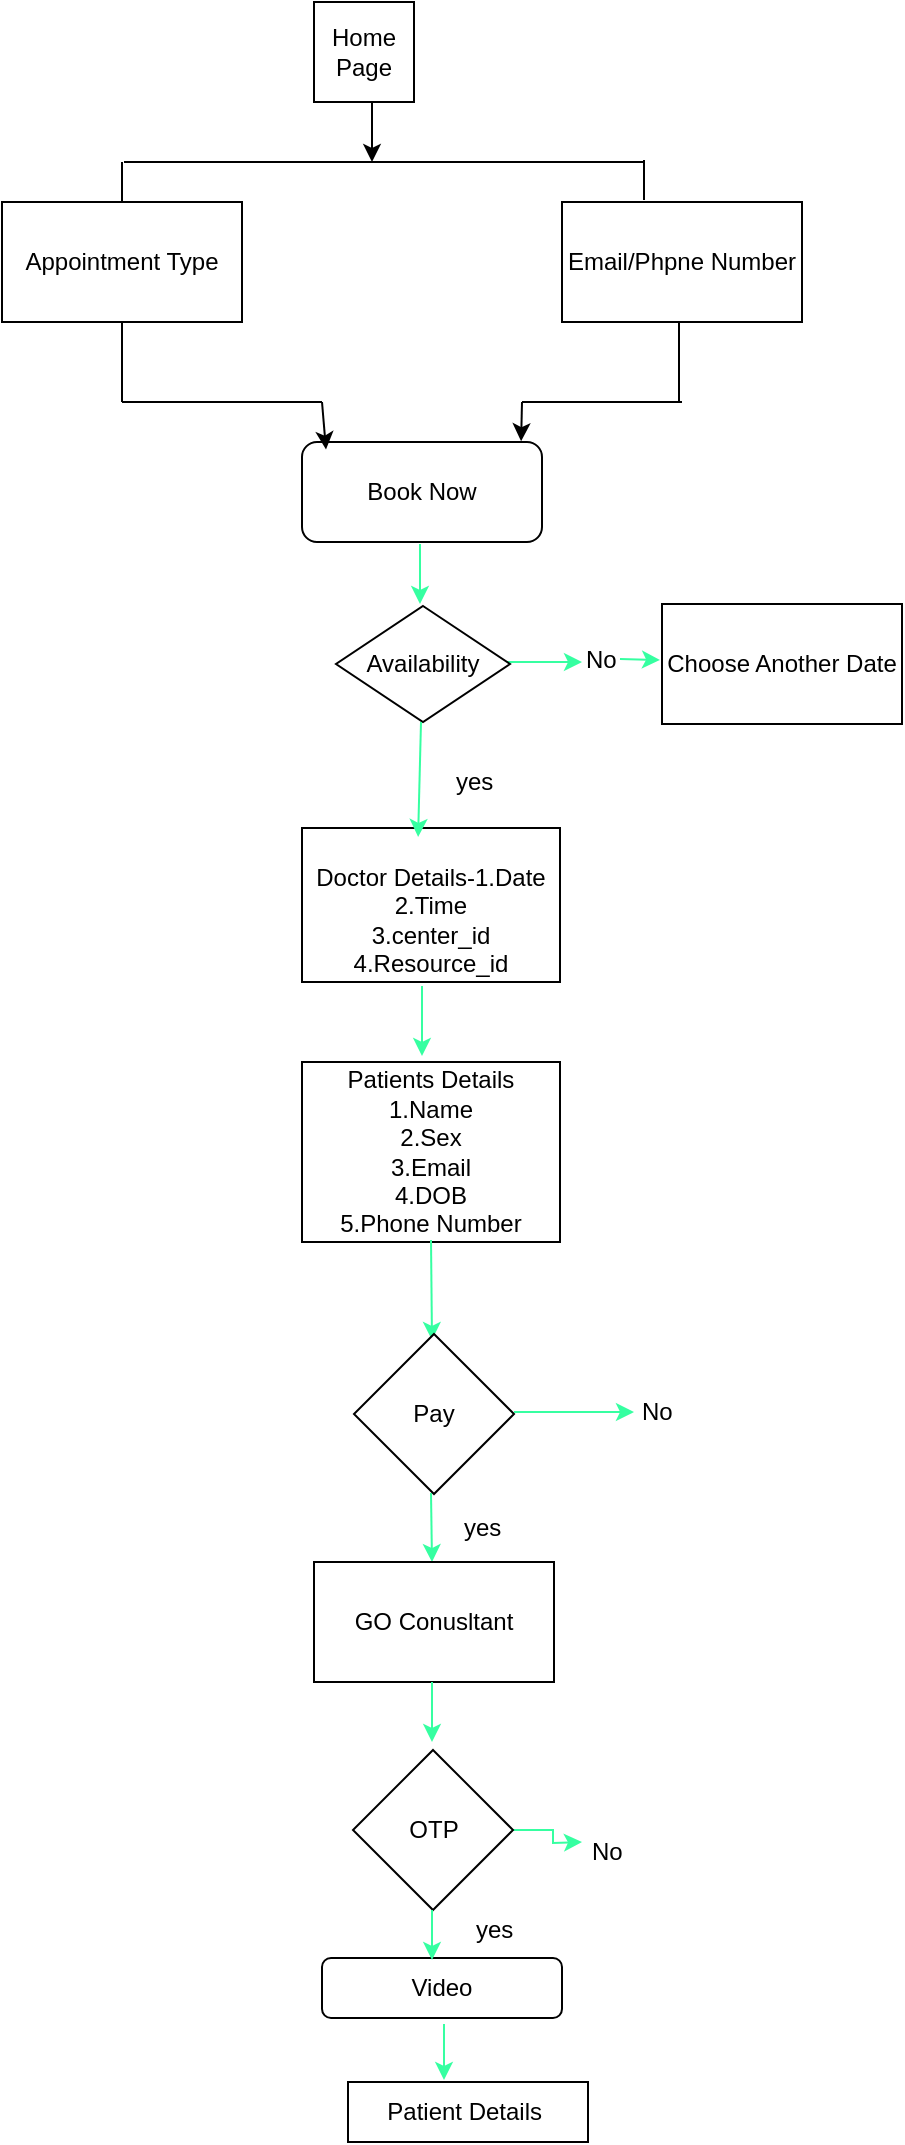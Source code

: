 <mxfile pages="1" version="11.2.8" type="github"><diagram id="wDjT5f-0LZnfH6wsKTeo" name="Page-1"><mxGraphModel dx="703" dy="469" grid="1" gridSize="10" guides="1" tooltips="1" connect="1" arrows="1" fold="1" page="1" pageScale="1" pageWidth="850" pageHeight="1100" math="0" shadow="0"><root><mxCell id="0"/><mxCell id="1" parent="0"/><mxCell id="uQwkvHhD4aGC_SA5wRYW-1" value="Home Page" style="whiteSpace=wrap;html=1;aspect=fixed;" parent="1" vertex="1"><mxGeometry x="236" y="20" width="50" height="50" as="geometry"/></mxCell><mxCell id="uQwkvHhD4aGC_SA5wRYW-2" value="" style="endArrow=classic;html=1;exitX=0.5;exitY=1;exitDx=0;exitDy=0;" parent="1" edge="1"><mxGeometry width="50" height="50" relative="1" as="geometry"><mxPoint x="265" y="70" as="sourcePoint"/><mxPoint x="265" y="100" as="targetPoint"/></mxGeometry></mxCell><mxCell id="uQwkvHhD4aGC_SA5wRYW-5" value="" style="endArrow=none;html=1;" parent="1" edge="1"><mxGeometry width="50" height="50" relative="1" as="geometry"><mxPoint x="141" y="100" as="sourcePoint"/><mxPoint x="401" y="100" as="targetPoint"/></mxGeometry></mxCell><mxCell id="uQwkvHhD4aGC_SA5wRYW-7" value="Email/Phpne Number" style="rounded=0;whiteSpace=wrap;html=1;" parent="1" vertex="1"><mxGeometry x="360" y="120" width="120" height="60" as="geometry"/></mxCell><mxCell id="uQwkvHhD4aGC_SA5wRYW-8" value="Appointment Type" style="rounded=0;whiteSpace=wrap;html=1;" parent="1" vertex="1"><mxGeometry x="80" y="120" width="120" height="60" as="geometry"/></mxCell><mxCell id="uQwkvHhD4aGC_SA5wRYW-9" value="" style="endArrow=none;html=1;" parent="1" source="uQwkvHhD4aGC_SA5wRYW-8" edge="1"><mxGeometry width="50" height="50" relative="1" as="geometry"><mxPoint x="90" y="130" as="sourcePoint"/><mxPoint x="140" y="100" as="targetPoint"/></mxGeometry></mxCell><mxCell id="uQwkvHhD4aGC_SA5wRYW-11" value="" style="endArrow=none;html=1;" parent="1" edge="1"><mxGeometry width="50" height="50" relative="1" as="geometry"><mxPoint x="401" y="119" as="sourcePoint"/><mxPoint x="401" y="99" as="targetPoint"/></mxGeometry></mxCell><mxCell id="uQwkvHhD4aGC_SA5wRYW-12" value="" style="endArrow=none;html=1;entryX=0.5;entryY=1;entryDx=0;entryDy=0;" parent="1" target="uQwkvHhD4aGC_SA5wRYW-8" edge="1"><mxGeometry width="50" height="50" relative="1" as="geometry"><mxPoint x="140" y="220" as="sourcePoint"/><mxPoint x="130" y="200" as="targetPoint"/></mxGeometry></mxCell><mxCell id="uQwkvHhD4aGC_SA5wRYW-13" value="" style="endArrow=none;html=1;entryX=0.5;entryY=1;entryDx=0;entryDy=0;" parent="1" edge="1"><mxGeometry width="50" height="50" relative="1" as="geometry"><mxPoint x="418.5" y="220" as="sourcePoint"/><mxPoint x="418.5" y="180" as="targetPoint"/></mxGeometry></mxCell><mxCell id="uQwkvHhD4aGC_SA5wRYW-14" value="" style="endArrow=none;html=1;" parent="1" edge="1"><mxGeometry width="50" height="50" relative="1" as="geometry"><mxPoint x="140" y="220" as="sourcePoint"/><mxPoint x="240" y="220" as="targetPoint"/></mxGeometry></mxCell><mxCell id="uQwkvHhD4aGC_SA5wRYW-16" value="" style="endArrow=none;html=1;" parent="1" edge="1"><mxGeometry width="50" height="50" relative="1" as="geometry"><mxPoint x="340" y="220" as="sourcePoint"/><mxPoint x="420" y="220" as="targetPoint"/></mxGeometry></mxCell><mxCell id="uQwkvHhD4aGC_SA5wRYW-20" value="Book Now" style="rounded=1;whiteSpace=wrap;html=1;" parent="1" vertex="1"><mxGeometry x="230" y="240" width="120" height="50" as="geometry"/></mxCell><mxCell id="uQwkvHhD4aGC_SA5wRYW-23" value="" style="endArrow=classic;html=1;entryX=0.1;entryY=0.075;entryDx=0;entryDy=0;entryPerimeter=0;" parent="1" target="uQwkvHhD4aGC_SA5wRYW-20" edge="1"><mxGeometry width="50" height="50" relative="1" as="geometry"><mxPoint x="240" y="220" as="sourcePoint"/><mxPoint x="80" y="440" as="targetPoint"/></mxGeometry></mxCell><mxCell id="uQwkvHhD4aGC_SA5wRYW-24" value="" style="endArrow=classic;html=1;entryX=0.913;entryY=-0.008;entryDx=0;entryDy=0;entryPerimeter=0;" parent="1" target="uQwkvHhD4aGC_SA5wRYW-20" edge="1"><mxGeometry width="50" height="50" relative="1" as="geometry"><mxPoint x="340" y="220" as="sourcePoint"/><mxPoint x="340" y="238" as="targetPoint"/></mxGeometry></mxCell><mxCell id="uQwkvHhD4aGC_SA5wRYW-28" value="" style="endArrow=classic;html=1;strokeColor=#36FFA1;" parent="1" edge="1"><mxGeometry width="50" height="50" relative="1" as="geometry"><mxPoint x="331" y="350" as="sourcePoint"/><mxPoint x="370" y="350" as="targetPoint"/></mxGeometry></mxCell><mxCell id="uQwkvHhD4aGC_SA5wRYW-29" value="No" style="text;html=1;resizable=0;points=[];autosize=1;align=left;verticalAlign=top;spacingTop=-4;" parent="1" vertex="1"><mxGeometry x="370" y="339" width="30" height="20" as="geometry"/></mxCell><mxCell id="uQwkvHhD4aGC_SA5wRYW-30" value="" style="endArrow=classic;html=1;strokeColor=#36FFA1;" parent="1" edge="1"><mxGeometry width="50" height="50" relative="1" as="geometry"><mxPoint x="289" y="291" as="sourcePoint"/><mxPoint x="289" y="321" as="targetPoint"/></mxGeometry></mxCell><mxCell id="uQwkvHhD4aGC_SA5wRYW-31" value="Availability" style="rhombus;whiteSpace=wrap;html=1;" parent="1" vertex="1"><mxGeometry x="247" y="322" width="87" height="58" as="geometry"/></mxCell><mxCell id="uQwkvHhD4aGC_SA5wRYW-38" value="yes" style="text;html=1;resizable=0;points=[];autosize=1;align=left;verticalAlign=top;spacingTop=-4;" parent="1" vertex="1"><mxGeometry x="305" y="400" width="30" height="20" as="geometry"/></mxCell><mxCell id="uQwkvHhD4aGC_SA5wRYW-40" value="&lt;br&gt;&lt;br&gt;Doctor Details-1.Date&lt;br&gt;2.Time&lt;br&gt;3.center_id&lt;br&gt;4.Resource_id&lt;br&gt;&lt;br&gt;" style="rounded=0;whiteSpace=wrap;html=1;" parent="1" vertex="1"><mxGeometry x="230" y="433" width="129" height="77" as="geometry"/></mxCell><mxCell id="uQwkvHhD4aGC_SA5wRYW-42" value="" style="endArrow=classic;html=1;strokeColor=#36FFA1;entryX=0.45;entryY=0.058;entryDx=0;entryDy=0;entryPerimeter=0;" parent="1" target="uQwkvHhD4aGC_SA5wRYW-40" edge="1"><mxGeometry width="50" height="50" relative="1" as="geometry"><mxPoint x="289.5" y="380" as="sourcePoint"/><mxPoint x="289.5" y="420" as="targetPoint"/></mxGeometry></mxCell><mxCell id="uQwkvHhD4aGC_SA5wRYW-48" value="Choose Another Date" style="rounded=0;whiteSpace=wrap;html=1;" parent="1" vertex="1"><mxGeometry x="410" y="321" width="120" height="60" as="geometry"/></mxCell><mxCell id="uQwkvHhD4aGC_SA5wRYW-49" value="" style="endArrow=classic;html=1;strokeColor=#36FFA1;" parent="1" edge="1"><mxGeometry width="50" height="50" relative="1" as="geometry"><mxPoint x="389" y="348.5" as="sourcePoint"/><mxPoint x="409" y="349" as="targetPoint"/></mxGeometry></mxCell><mxCell id="uQwkvHhD4aGC_SA5wRYW-50" value="" style="endArrow=classic;html=1;strokeColor=#36FFA1;" parent="1" edge="1"><mxGeometry width="50" height="50" relative="1" as="geometry"><mxPoint x="290" y="512" as="sourcePoint"/><mxPoint x="290" y="547" as="targetPoint"/></mxGeometry></mxCell><mxCell id="uQwkvHhD4aGC_SA5wRYW-51" value="Patients Details&lt;br&gt;1.Name&lt;br&gt;2.Sex&lt;br&gt;3.Email&lt;br&gt;4.DOB&lt;br&gt;5.Phone Number" style="rounded=0;whiteSpace=wrap;html=1;" parent="1" vertex="1"><mxGeometry x="230" y="550" width="129" height="90" as="geometry"/></mxCell><mxCell id="uQwkvHhD4aGC_SA5wRYW-53" value="" style="endArrow=classic;html=1;strokeColor=#36FFA1;" parent="1" edge="1"><mxGeometry width="50" height="50" relative="1" as="geometry"><mxPoint x="294.5" y="639" as="sourcePoint"/><mxPoint x="295" y="689" as="targetPoint"/></mxGeometry></mxCell><mxCell id="uQwkvHhD4aGC_SA5wRYW-55" value="Pay" style="rhombus;whiteSpace=wrap;html=1;" parent="1" vertex="1"><mxGeometry x="256" y="686" width="80" height="80" as="geometry"/></mxCell><mxCell id="uQwkvHhD4aGC_SA5wRYW-56" value="" style="endArrow=classic;html=1;strokeColor=#36FFA1;" parent="1" edge="1"><mxGeometry width="50" height="50" relative="1" as="geometry"><mxPoint x="294.5" y="765.5" as="sourcePoint"/><mxPoint x="295" y="800" as="targetPoint"/></mxGeometry></mxCell><mxCell id="uQwkvHhD4aGC_SA5wRYW-57" value="" style="endArrow=classic;html=1;strokeColor=#36FFA1;" parent="1" edge="1"><mxGeometry width="50" height="50" relative="1" as="geometry"><mxPoint x="336" y="725" as="sourcePoint"/><mxPoint x="396" y="725" as="targetPoint"/></mxGeometry></mxCell><mxCell id="uQwkvHhD4aGC_SA5wRYW-58" value="No" style="text;html=1;resizable=0;points=[];autosize=1;align=left;verticalAlign=top;spacingTop=-4;" parent="1" vertex="1"><mxGeometry x="398" y="715" width="30" height="20" as="geometry"/></mxCell><mxCell id="uQwkvHhD4aGC_SA5wRYW-59" value="yes" style="text;html=1;resizable=0;points=[];autosize=1;align=left;verticalAlign=top;spacingTop=-4;" parent="1" vertex="1"><mxGeometry x="309" y="773" width="30" height="20" as="geometry"/></mxCell><mxCell id="uQwkvHhD4aGC_SA5wRYW-61" value="GO Conusltant" style="rounded=0;whiteSpace=wrap;html=1;" parent="1" vertex="1"><mxGeometry x="236" y="800" width="120" height="60" as="geometry"/></mxCell><mxCell id="uQwkvHhD4aGC_SA5wRYW-62" value="" style="endArrow=classic;html=1;strokeColor=#36FFA1;" parent="1" edge="1"><mxGeometry width="50" height="50" relative="1" as="geometry"><mxPoint x="295" y="860" as="sourcePoint"/><mxPoint x="295" y="890" as="targetPoint"/></mxGeometry></mxCell><mxCell id="uQwkvHhD4aGC_SA5wRYW-67" value="" style="edgeStyle=orthogonalEdgeStyle;rounded=0;orthogonalLoop=1;jettySize=auto;html=1;strokeColor=#36FFA1;" parent="1" source="uQwkvHhD4aGC_SA5wRYW-65" edge="1"><mxGeometry relative="1" as="geometry"><mxPoint x="370" y="940" as="targetPoint"/></mxGeometry></mxCell><mxCell id="uQwkvHhD4aGC_SA5wRYW-65" value="OTP" style="rhombus;whiteSpace=wrap;html=1;" parent="1" vertex="1"><mxGeometry x="255.5" y="894" width="80" height="80" as="geometry"/></mxCell><mxCell id="uQwkvHhD4aGC_SA5wRYW-72" value="No" style="text;html=1;resizable=0;points=[];autosize=1;align=left;verticalAlign=top;spacingTop=-4;" parent="1" vertex="1"><mxGeometry x="373" y="935" width="30" height="20" as="geometry"/></mxCell><mxCell id="uQwkvHhD4aGC_SA5wRYW-74" value="yes" style="text;html=1;resizable=0;points=[];autosize=1;align=left;verticalAlign=top;spacingTop=-4;" parent="1" vertex="1"><mxGeometry x="315" y="974" width="30" height="20" as="geometry"/></mxCell><mxCell id="uQwkvHhD4aGC_SA5wRYW-75" value="Video" style="rounded=1;whiteSpace=wrap;html=1;" parent="1" vertex="1"><mxGeometry x="240" y="998" width="120" height="30" as="geometry"/></mxCell><mxCell id="uQwkvHhD4aGC_SA5wRYW-76" value="" style="endArrow=classic;html=1;strokeColor=#36FFA1;" parent="1" edge="1"><mxGeometry width="50" height="50" relative="1" as="geometry"><mxPoint x="301" y="1031" as="sourcePoint"/><mxPoint x="301" y="1059" as="targetPoint"/></mxGeometry></mxCell><mxCell id="uQwkvHhD4aGC_SA5wRYW-84" value="" style="endArrow=classic;html=1;strokeColor=#36FFA1;" parent="1" edge="1"><mxGeometry width="50" height="50" relative="1" as="geometry"><mxPoint x="295" y="974" as="sourcePoint"/><mxPoint x="295" y="999" as="targetPoint"/></mxGeometry></mxCell><mxCell id="uQwkvHhD4aGC_SA5wRYW-88" value="Patient Details&amp;nbsp;" style="rounded=0;whiteSpace=wrap;html=1;" parent="1" vertex="1"><mxGeometry x="253" y="1060" width="120" height="30" as="geometry"/></mxCell></root></mxGraphModel></diagram></mxfile>
